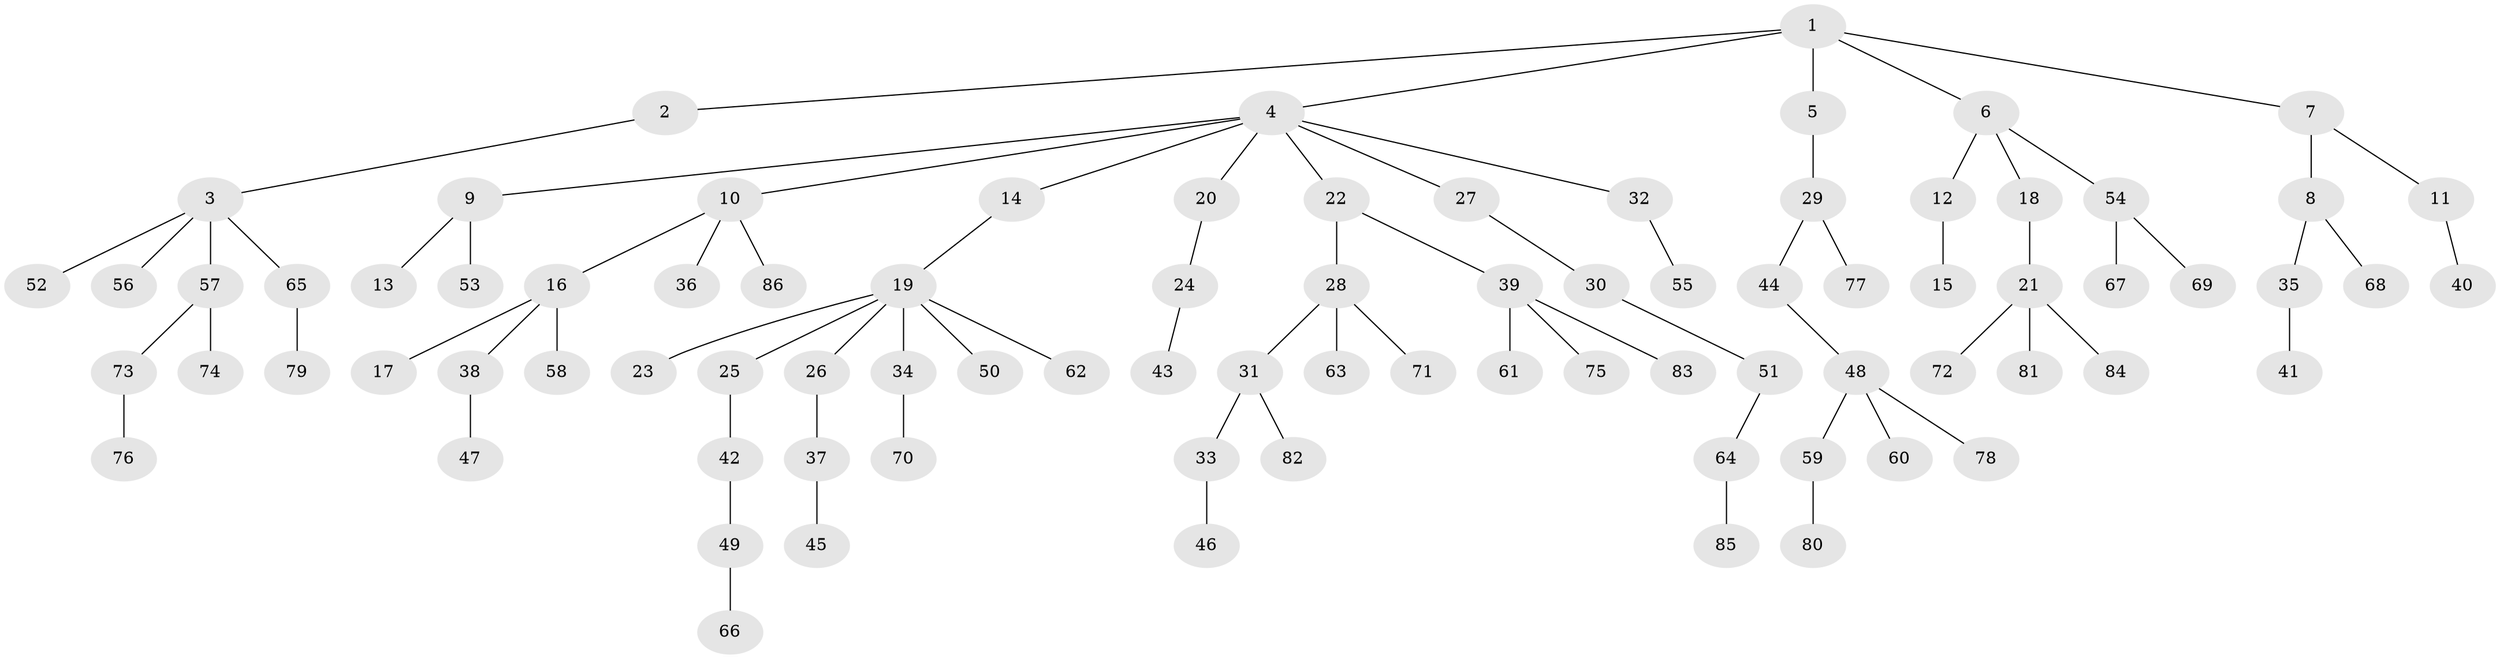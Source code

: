 // Generated by graph-tools (version 1.1) at 2025/11/02/27/25 16:11:27]
// undirected, 86 vertices, 85 edges
graph export_dot {
graph [start="1"]
  node [color=gray90,style=filled];
  1;
  2;
  3;
  4;
  5;
  6;
  7;
  8;
  9;
  10;
  11;
  12;
  13;
  14;
  15;
  16;
  17;
  18;
  19;
  20;
  21;
  22;
  23;
  24;
  25;
  26;
  27;
  28;
  29;
  30;
  31;
  32;
  33;
  34;
  35;
  36;
  37;
  38;
  39;
  40;
  41;
  42;
  43;
  44;
  45;
  46;
  47;
  48;
  49;
  50;
  51;
  52;
  53;
  54;
  55;
  56;
  57;
  58;
  59;
  60;
  61;
  62;
  63;
  64;
  65;
  66;
  67;
  68;
  69;
  70;
  71;
  72;
  73;
  74;
  75;
  76;
  77;
  78;
  79;
  80;
  81;
  82;
  83;
  84;
  85;
  86;
  1 -- 2;
  1 -- 4;
  1 -- 5;
  1 -- 6;
  1 -- 7;
  2 -- 3;
  3 -- 52;
  3 -- 56;
  3 -- 57;
  3 -- 65;
  4 -- 9;
  4 -- 10;
  4 -- 14;
  4 -- 20;
  4 -- 22;
  4 -- 27;
  4 -- 32;
  5 -- 29;
  6 -- 12;
  6 -- 18;
  6 -- 54;
  7 -- 8;
  7 -- 11;
  8 -- 35;
  8 -- 68;
  9 -- 13;
  9 -- 53;
  10 -- 16;
  10 -- 36;
  10 -- 86;
  11 -- 40;
  12 -- 15;
  14 -- 19;
  16 -- 17;
  16 -- 38;
  16 -- 58;
  18 -- 21;
  19 -- 23;
  19 -- 25;
  19 -- 26;
  19 -- 34;
  19 -- 50;
  19 -- 62;
  20 -- 24;
  21 -- 72;
  21 -- 81;
  21 -- 84;
  22 -- 28;
  22 -- 39;
  24 -- 43;
  25 -- 42;
  26 -- 37;
  27 -- 30;
  28 -- 31;
  28 -- 63;
  28 -- 71;
  29 -- 44;
  29 -- 77;
  30 -- 51;
  31 -- 33;
  31 -- 82;
  32 -- 55;
  33 -- 46;
  34 -- 70;
  35 -- 41;
  37 -- 45;
  38 -- 47;
  39 -- 61;
  39 -- 75;
  39 -- 83;
  42 -- 49;
  44 -- 48;
  48 -- 59;
  48 -- 60;
  48 -- 78;
  49 -- 66;
  51 -- 64;
  54 -- 67;
  54 -- 69;
  57 -- 73;
  57 -- 74;
  59 -- 80;
  64 -- 85;
  65 -- 79;
  73 -- 76;
}

